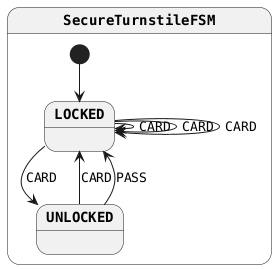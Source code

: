 @startuml
skinparam monochrome true
skinparam StateFontName Helvetica
skinparam defaultFontName Monospaced
skinparam defaultFontStyle Bold
skinparam state {
    FontStyle Bold
}
state SecureTurnstileFSM {
[*] --> LOCKED
LOCKED --> LOCKED : CARD
LOCKED --> LOCKED : CARD
LOCKED --> UNLOCKED : CARD
LOCKED --> LOCKED : CARD
UNLOCKED --> LOCKED : CARD
UNLOCKED --> LOCKED : PASS
}
@enduml
